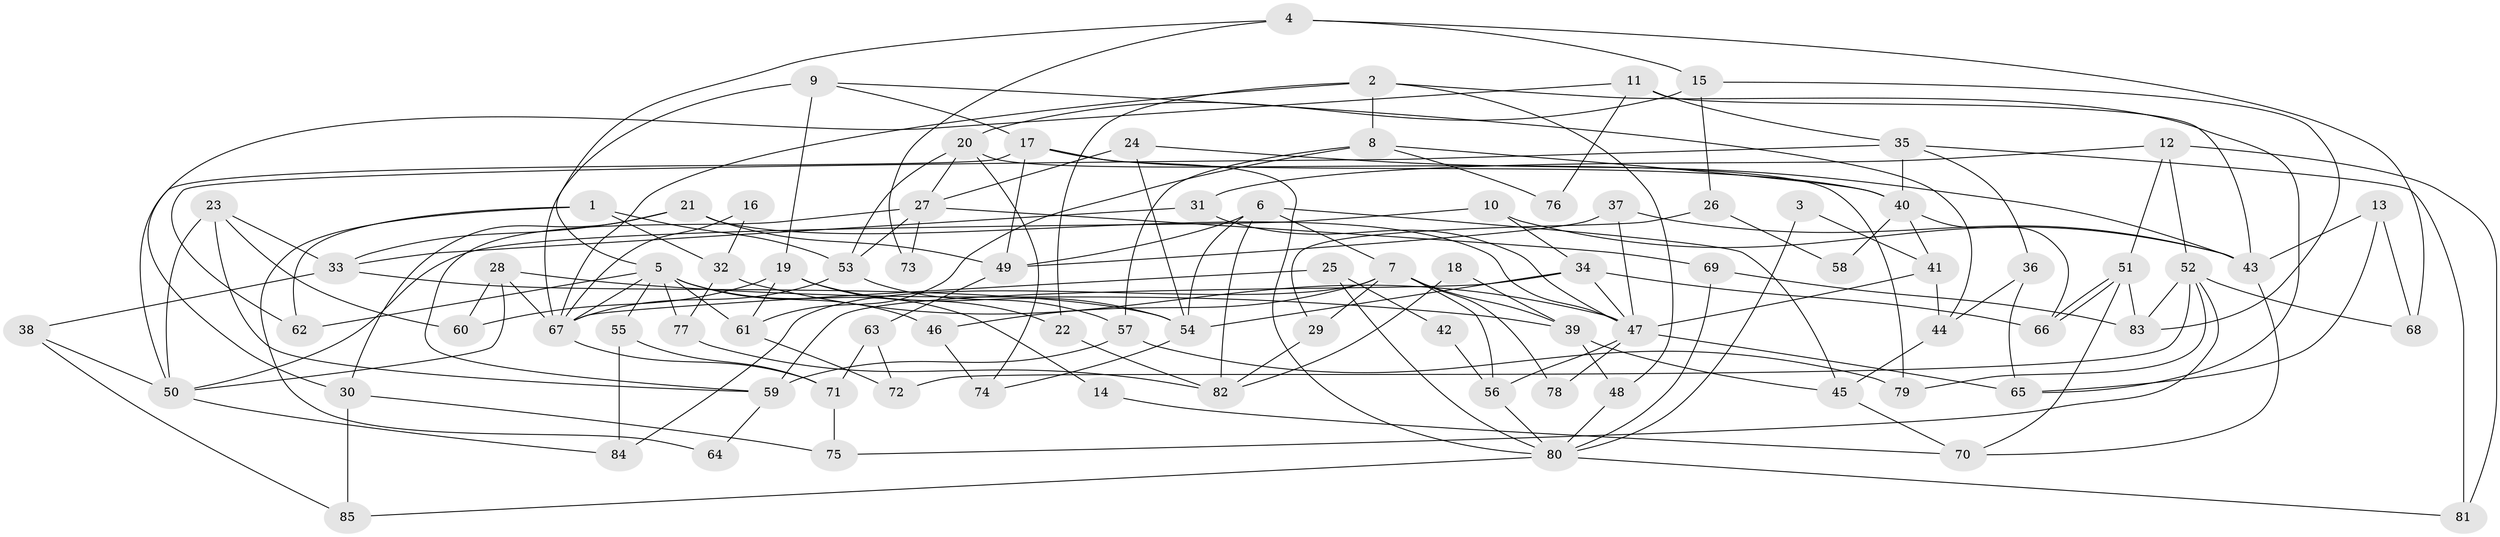 // coarse degree distribution, {6: 0.14705882352941177, 9: 0.029411764705882353, 7: 0.08823529411764706, 15: 0.058823529411764705, 14: 0.058823529411764705, 4: 0.14705882352941177, 5: 0.058823529411764705, 8: 0.08823529411764706, 2: 0.14705882352941177, 3: 0.17647058823529413}
// Generated by graph-tools (version 1.1) at 2025/19/03/04/25 18:19:00]
// undirected, 85 vertices, 170 edges
graph export_dot {
graph [start="1"]
  node [color=gray90,style=filled];
  1;
  2;
  3;
  4;
  5;
  6;
  7;
  8;
  9;
  10;
  11;
  12;
  13;
  14;
  15;
  16;
  17;
  18;
  19;
  20;
  21;
  22;
  23;
  24;
  25;
  26;
  27;
  28;
  29;
  30;
  31;
  32;
  33;
  34;
  35;
  36;
  37;
  38;
  39;
  40;
  41;
  42;
  43;
  44;
  45;
  46;
  47;
  48;
  49;
  50;
  51;
  52;
  53;
  54;
  55;
  56;
  57;
  58;
  59;
  60;
  61;
  62;
  63;
  64;
  65;
  66;
  67;
  68;
  69;
  70;
  71;
  72;
  73;
  74;
  75;
  76;
  77;
  78;
  79;
  80;
  81;
  82;
  83;
  84;
  85;
  1 -- 32;
  1 -- 53;
  1 -- 62;
  1 -- 64;
  2 -- 67;
  2 -- 65;
  2 -- 8;
  2 -- 22;
  2 -- 48;
  3 -- 41;
  3 -- 80;
  4 -- 15;
  4 -- 5;
  4 -- 68;
  4 -- 73;
  5 -- 67;
  5 -- 61;
  5 -- 14;
  5 -- 46;
  5 -- 55;
  5 -- 62;
  5 -- 77;
  6 -- 7;
  6 -- 49;
  6 -- 45;
  6 -- 54;
  6 -- 82;
  7 -- 39;
  7 -- 56;
  7 -- 29;
  7 -- 46;
  7 -- 78;
  7 -- 84;
  8 -- 40;
  8 -- 57;
  8 -- 61;
  8 -- 76;
  9 -- 67;
  9 -- 44;
  9 -- 17;
  9 -- 19;
  10 -- 34;
  10 -- 50;
  10 -- 43;
  11 -- 43;
  11 -- 35;
  11 -- 30;
  11 -- 76;
  12 -- 51;
  12 -- 52;
  12 -- 31;
  12 -- 81;
  13 -- 43;
  13 -- 68;
  13 -- 65;
  14 -- 70;
  15 -- 20;
  15 -- 83;
  15 -- 26;
  16 -- 67;
  16 -- 32;
  17 -- 80;
  17 -- 40;
  17 -- 49;
  17 -- 50;
  18 -- 39;
  18 -- 82;
  19 -- 54;
  19 -- 22;
  19 -- 60;
  19 -- 61;
  20 -- 74;
  20 -- 27;
  20 -- 53;
  20 -- 79;
  21 -- 30;
  21 -- 47;
  21 -- 33;
  21 -- 49;
  22 -- 82;
  23 -- 50;
  23 -- 33;
  23 -- 59;
  23 -- 60;
  24 -- 43;
  24 -- 54;
  24 -- 27;
  25 -- 80;
  25 -- 67;
  25 -- 42;
  26 -- 29;
  26 -- 58;
  27 -- 59;
  27 -- 53;
  27 -- 69;
  27 -- 73;
  28 -- 39;
  28 -- 60;
  28 -- 50;
  28 -- 67;
  29 -- 82;
  30 -- 75;
  30 -- 85;
  31 -- 47;
  31 -- 33;
  32 -- 47;
  32 -- 77;
  33 -- 38;
  33 -- 54;
  34 -- 59;
  34 -- 54;
  34 -- 47;
  34 -- 66;
  35 -- 40;
  35 -- 62;
  35 -- 36;
  35 -- 81;
  36 -- 44;
  36 -- 65;
  37 -- 47;
  37 -- 49;
  37 -- 43;
  38 -- 50;
  38 -- 85;
  39 -- 48;
  39 -- 45;
  40 -- 66;
  40 -- 41;
  40 -- 58;
  41 -- 47;
  41 -- 44;
  42 -- 56;
  43 -- 70;
  44 -- 45;
  45 -- 70;
  46 -- 74;
  47 -- 65;
  47 -- 56;
  47 -- 78;
  48 -- 80;
  49 -- 63;
  50 -- 84;
  51 -- 83;
  51 -- 66;
  51 -- 66;
  51 -- 70;
  52 -- 79;
  52 -- 72;
  52 -- 68;
  52 -- 75;
  52 -- 83;
  53 -- 57;
  53 -- 67;
  54 -- 74;
  55 -- 84;
  55 -- 71;
  56 -- 80;
  57 -- 59;
  57 -- 79;
  59 -- 64;
  61 -- 72;
  63 -- 71;
  63 -- 72;
  67 -- 71;
  69 -- 80;
  69 -- 83;
  71 -- 75;
  77 -- 82;
  80 -- 85;
  80 -- 81;
}
